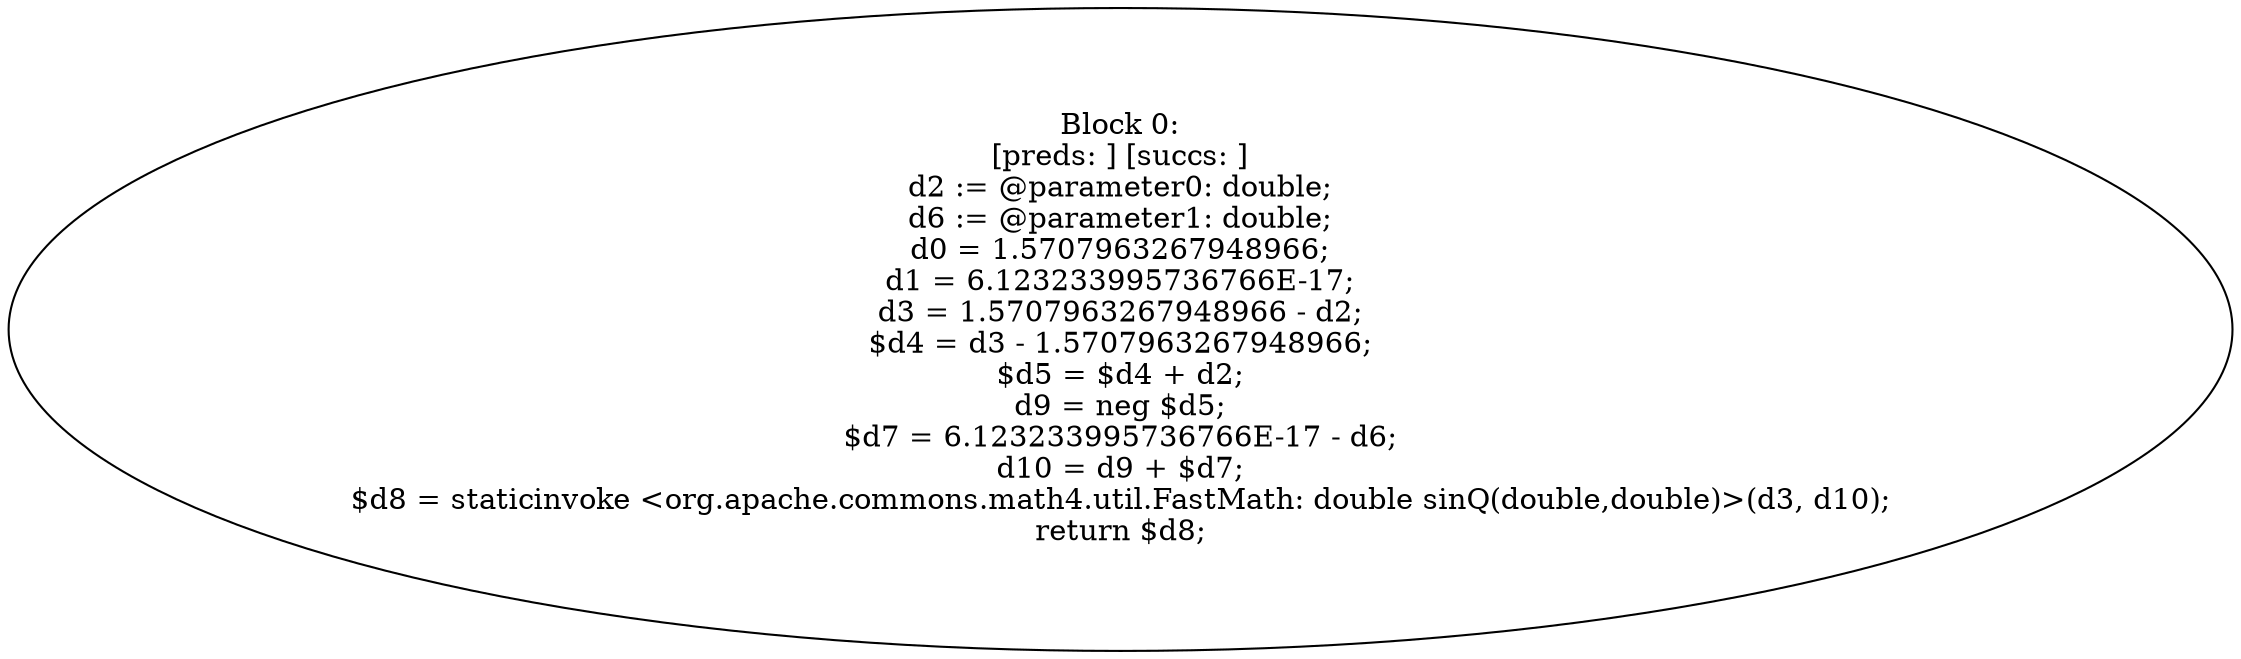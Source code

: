 digraph "unitGraph" {
    "Block 0:
[preds: ] [succs: ]
d2 := @parameter0: double;
d6 := @parameter1: double;
d0 = 1.5707963267948966;
d1 = 6.123233995736766E-17;
d3 = 1.5707963267948966 - d2;
$d4 = d3 - 1.5707963267948966;
$d5 = $d4 + d2;
d9 = neg $d5;
$d7 = 6.123233995736766E-17 - d6;
d10 = d9 + $d7;
$d8 = staticinvoke <org.apache.commons.math4.util.FastMath: double sinQ(double,double)>(d3, d10);
return $d8;
"
}
